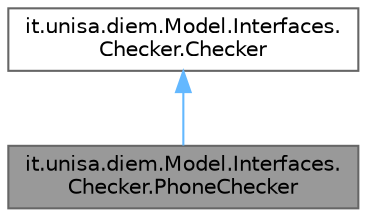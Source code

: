 digraph "it.unisa.diem.Model.Interfaces.Checker.PhoneChecker"
{
 // LATEX_PDF_SIZE
  bgcolor="transparent";
  edge [fontname=Helvetica,fontsize=10,labelfontname=Helvetica,labelfontsize=10];
  node [fontname=Helvetica,fontsize=10,shape=box,height=0.2,width=0.4];
  Node1 [id="Node000001",label="it.unisa.diem.Model.Interfaces.\lChecker.PhoneChecker",height=0.2,width=0.4,color="gray40", fillcolor="grey60", style="filled", fontcolor="black",tooltip="Classes implementing this interface will be used to check if a certain string is a valid phone number..."];
  Node2 -> Node1 [id="edge1_Node000001_Node000002",dir="back",color="steelblue1",style="solid",tooltip=" "];
  Node2 [id="Node000002",label="it.unisa.diem.Model.Interfaces.\lChecker.Checker",height=0.2,width=0.4,color="gray40", fillcolor="white", style="filled",URL="$interfaceit_1_1unisa_1_1diem_1_1Model_1_1Interfaces_1_1Checker_1_1Checker.html",tooltip="Classes implementing this interface will be used to check if a certain string has a valid format."];
}
